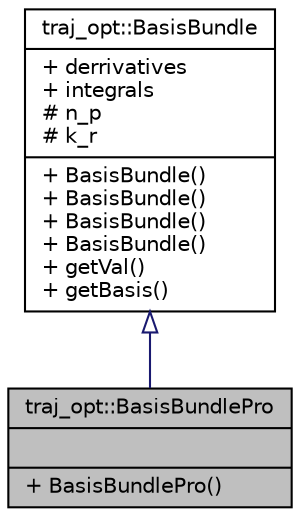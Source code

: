 digraph "traj_opt::BasisBundlePro"
{
 // LATEX_PDF_SIZE
  edge [fontname="Helvetica",fontsize="10",labelfontname="Helvetica",labelfontsize="10"];
  node [fontname="Helvetica",fontsize="10",shape=record];
  Node1 [label="{traj_opt::BasisBundlePro\n||+ BasisBundlePro()\l}",height=0.2,width=0.4,color="black", fillcolor="grey75", style="filled", fontcolor="black",tooltip=" "];
  Node2 -> Node1 [dir="back",color="midnightblue",fontsize="10",style="solid",arrowtail="onormal",fontname="Helvetica"];
  Node2 [label="{traj_opt::BasisBundle\n|+ derrivatives\l+ integrals\l# n_p\l# k_r\l|+ BasisBundle()\l+ BasisBundle()\l+ BasisBundle()\l+ BasisBundle()\l+ getVal()\l+ getBasis()\l}",height=0.2,width=0.4,color="black", fillcolor="white", style="filled",URL="$classtraj__opt_1_1BasisBundle.html",tooltip=" "];
}

